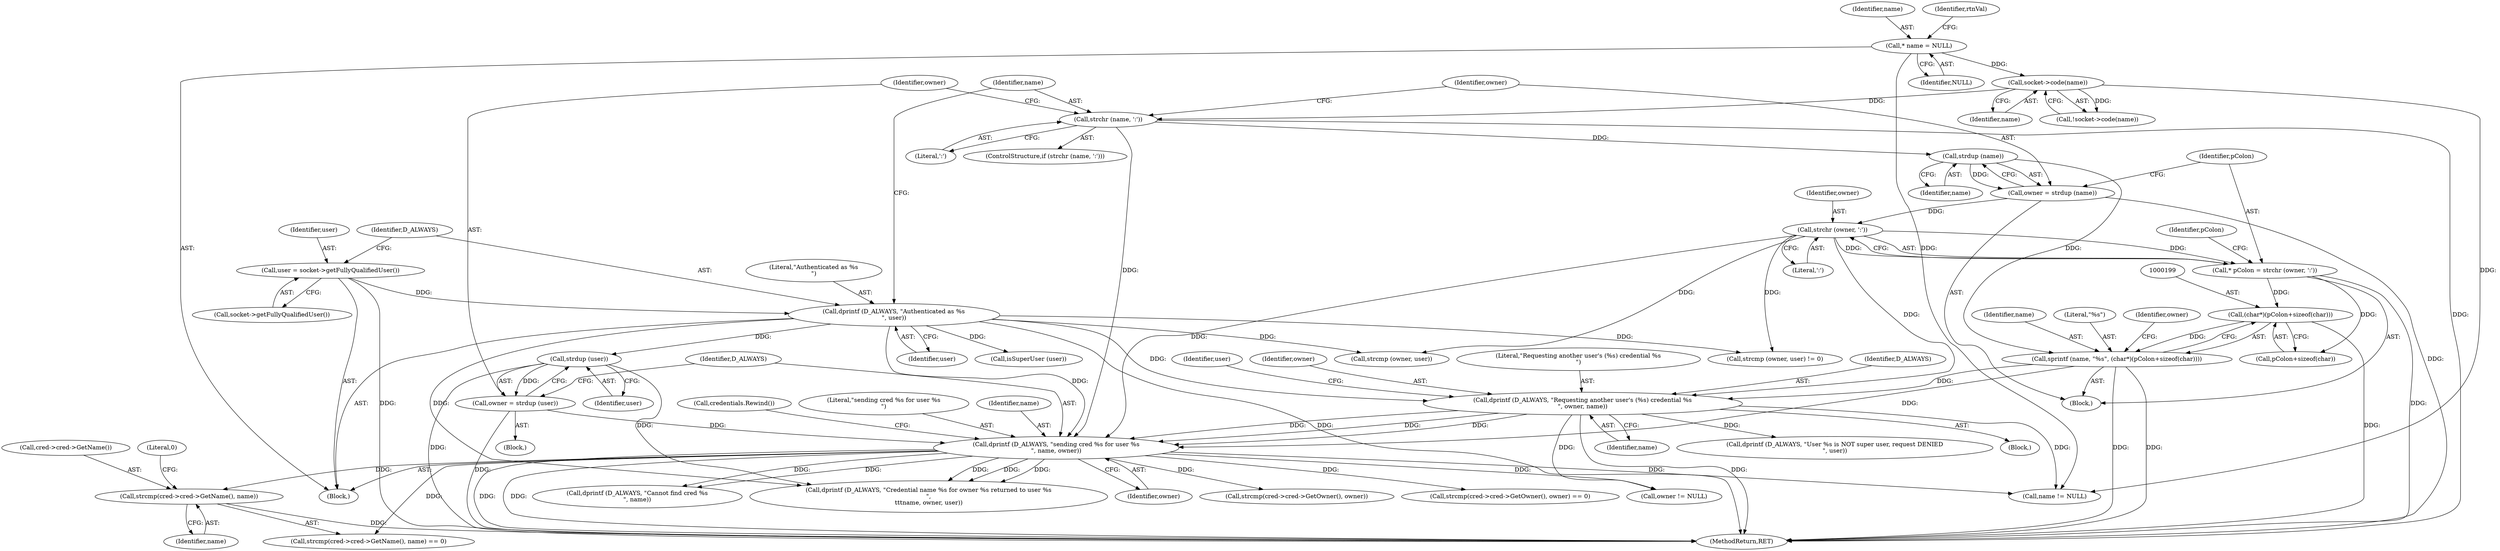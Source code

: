 digraph "0_htcondor_5e5571d1a431eb3c61977b6dd6ec90186ef79867@API" {
"1000256" [label="(Call,strcmp(cred->cred->GetName(), name))"];
"1000238" [label="(Call,dprintf (D_ALWAYS, \"sending cred %s for user %s\n\", name, owner))"];
"1000211" [label="(Call,dprintf (D_ALWAYS, \"Requesting another user's (%s) credential %s\n\", owner, name))"];
"1000172" [label="(Call,dprintf (D_ALWAYS, \"Authenticated as %s\n\", user))"];
"1000169" [label="(Call,user = socket->getFullyQualifiedUser())"];
"1000188" [label="(Call,strchr (owner, ':'))"];
"1000181" [label="(Call,owner = strdup (name))"];
"1000183" [label="(Call,strdup (name))"];
"1000177" [label="(Call,strchr (name, ':'))"];
"1000162" [label="(Call,socket->code(name))"];
"1000109" [label="(Call,* name = NULL)"];
"1000195" [label="(Call,sprintf (name, \"%s\", (char*)(pColon+sizeof(char))))"];
"1000198" [label="(Call,(char*)(pColon+sizeof(char)))"];
"1000186" [label="(Call,* pColon = strchr (owner, ':'))"];
"1000234" [label="(Call,owner = strdup (user))"];
"1000236" [label="(Call,strdup (user))"];
"1000221" [label="(Call,dprintf (D_ALWAYS, \"User %s is NOT super user, request DENIED\n\", user))"];
"1000169" [label="(Call,user = socket->getFullyQualifiedUser())"];
"1000172" [label="(Call,dprintf (D_ALWAYS, \"Authenticated as %s\n\", user))"];
"1000174" [label="(Literal,\"Authenticated as %s\n\")"];
"1000183" [label="(Call,strdup (name))"];
"1000163" [label="(Identifier,name)"];
"1000198" [label="(Call,(char*)(pColon+sizeof(char)))"];
"1000187" [label="(Identifier,pColon)"];
"1000309" [label="(Call,dprintf (D_ALWAYS, \"Cannot find cred %s\n\", name))"];
"1000212" [label="(Identifier,D_ALWAYS)"];
"1000175" [label="(Identifier,user)"];
"1000255" [label="(Call,strcmp(cred->cred->GetName(), name) == 0)"];
"1000257" [label="(Call,cred->cred->GetName())"];
"1000218" [label="(Call,isSuperUser (user))"];
"1000190" [label="(Literal,':')"];
"1000324" [label="(Call,name != NULL)"];
"1000178" [label="(Identifier,name)"];
"1000211" [label="(Call,dprintf (D_ALWAYS, \"Requesting another user's (%s) credential %s\n\", owner, name))"];
"1000200" [label="(Call,pColon+sizeof(char))"];
"1000256" [label="(Call,strcmp(cred->cred->GetName(), name))"];
"1000346" [label="(MethodReturn,RET)"];
"1000205" [label="(Call,strcmp (owner, user) != 0)"];
"1000193" [label="(Identifier,pColon)"];
"1000234" [label="(Call,owner = strdup (user))"];
"1000197" [label="(Literal,\"%s\")"];
"1000184" [label="(Identifier,name)"];
"1000177" [label="(Call,strchr (name, ':'))"];
"1000182" [label="(Identifier,owner)"];
"1000238" [label="(Call,dprintf (D_ALWAYS, \"sending cred %s for user %s\n\", name, owner))"];
"1000219" [label="(Identifier,user)"];
"1000179" [label="(Literal,':')"];
"1000240" [label="(Literal,\"sending cred %s for user %s\n\")"];
"1000181" [label="(Call,owner = strdup (name))"];
"1000214" [label="(Identifier,owner)"];
"1000261" [label="(Call,strcmp(cred->cred->GetOwner(), owner))"];
"1000235" [label="(Identifier,owner)"];
"1000188" [label="(Call,strchr (owner, ':'))"];
"1000195" [label="(Call,sprintf (name, \"%s\", (char*)(pColon+sizeof(char))))"];
"1000171" [label="(Call,socket->getFullyQualifiedUser())"];
"1000162" [label="(Call,socket->code(name))"];
"1000241" [label="(Identifier,name)"];
"1000111" [label="(Identifier,NULL)"];
"1000213" [label="(Literal,\"Requesting another user's (%s) credential %s\n\")"];
"1000110" [label="(Identifier,name)"];
"1000259" [label="(Literal,0)"];
"1000242" [label="(Identifier,owner)"];
"1000233" [label="(Block,)"];
"1000237" [label="(Identifier,user)"];
"1000239" [label="(Identifier,D_ALWAYS)"];
"1000107" [label="(Block,)"];
"1000301" [label="(Call,dprintf (D_ALWAYS, \"Credential name %s for owner %s returned to user %s\n\",\n\t\t\tname, owner, user))"];
"1000189" [label="(Identifier,owner)"];
"1000206" [label="(Call,strcmp (owner, user))"];
"1000114" [label="(Identifier,rtnVal)"];
"1000173" [label="(Identifier,D_ALWAYS)"];
"1000170" [label="(Identifier,user)"];
"1000161" [label="(Call,!socket->code(name))"];
"1000186" [label="(Call,* pColon = strchr (owner, ':'))"];
"1000331" [label="(Call,owner != NULL)"];
"1000176" [label="(ControlStructure,if (strchr (name, ':')))"];
"1000258" [label="(Identifier,name)"];
"1000260" [label="(Call,strcmp(cred->cred->GetOwner(), owner) == 0)"];
"1000180" [label="(Block,)"];
"1000207" [label="(Identifier,owner)"];
"1000109" [label="(Call,* name = NULL)"];
"1000196" [label="(Identifier,name)"];
"1000236" [label="(Call,strdup (user))"];
"1000215" [label="(Identifier,name)"];
"1000243" [label="(Call,credentials.Rewind())"];
"1000210" [label="(Block,)"];
"1000256" -> "1000255"  [label="AST: "];
"1000256" -> "1000258"  [label="CFG: "];
"1000257" -> "1000256"  [label="AST: "];
"1000258" -> "1000256"  [label="AST: "];
"1000259" -> "1000256"  [label="CFG: "];
"1000256" -> "1000346"  [label="DDG: "];
"1000238" -> "1000256"  [label="DDG: "];
"1000238" -> "1000107"  [label="AST: "];
"1000238" -> "1000242"  [label="CFG: "];
"1000239" -> "1000238"  [label="AST: "];
"1000240" -> "1000238"  [label="AST: "];
"1000241" -> "1000238"  [label="AST: "];
"1000242" -> "1000238"  [label="AST: "];
"1000243" -> "1000238"  [label="CFG: "];
"1000238" -> "1000346"  [label="DDG: "];
"1000238" -> "1000346"  [label="DDG: "];
"1000211" -> "1000238"  [label="DDG: "];
"1000211" -> "1000238"  [label="DDG: "];
"1000211" -> "1000238"  [label="DDG: "];
"1000172" -> "1000238"  [label="DDG: "];
"1000177" -> "1000238"  [label="DDG: "];
"1000195" -> "1000238"  [label="DDG: "];
"1000234" -> "1000238"  [label="DDG: "];
"1000188" -> "1000238"  [label="DDG: "];
"1000238" -> "1000255"  [label="DDG: "];
"1000238" -> "1000260"  [label="DDG: "];
"1000238" -> "1000261"  [label="DDG: "];
"1000238" -> "1000301"  [label="DDG: "];
"1000238" -> "1000301"  [label="DDG: "];
"1000238" -> "1000301"  [label="DDG: "];
"1000238" -> "1000309"  [label="DDG: "];
"1000238" -> "1000309"  [label="DDG: "];
"1000238" -> "1000324"  [label="DDG: "];
"1000238" -> "1000331"  [label="DDG: "];
"1000211" -> "1000210"  [label="AST: "];
"1000211" -> "1000215"  [label="CFG: "];
"1000212" -> "1000211"  [label="AST: "];
"1000213" -> "1000211"  [label="AST: "];
"1000214" -> "1000211"  [label="AST: "];
"1000215" -> "1000211"  [label="AST: "];
"1000219" -> "1000211"  [label="CFG: "];
"1000211" -> "1000346"  [label="DDG: "];
"1000172" -> "1000211"  [label="DDG: "];
"1000188" -> "1000211"  [label="DDG: "];
"1000195" -> "1000211"  [label="DDG: "];
"1000211" -> "1000221"  [label="DDG: "];
"1000211" -> "1000324"  [label="DDG: "];
"1000211" -> "1000331"  [label="DDG: "];
"1000172" -> "1000107"  [label="AST: "];
"1000172" -> "1000175"  [label="CFG: "];
"1000173" -> "1000172"  [label="AST: "];
"1000174" -> "1000172"  [label="AST: "];
"1000175" -> "1000172"  [label="AST: "];
"1000178" -> "1000172"  [label="CFG: "];
"1000172" -> "1000346"  [label="DDG: "];
"1000169" -> "1000172"  [label="DDG: "];
"1000172" -> "1000205"  [label="DDG: "];
"1000172" -> "1000206"  [label="DDG: "];
"1000172" -> "1000218"  [label="DDG: "];
"1000172" -> "1000236"  [label="DDG: "];
"1000172" -> "1000301"  [label="DDG: "];
"1000169" -> "1000107"  [label="AST: "];
"1000169" -> "1000171"  [label="CFG: "];
"1000170" -> "1000169"  [label="AST: "];
"1000171" -> "1000169"  [label="AST: "];
"1000173" -> "1000169"  [label="CFG: "];
"1000169" -> "1000346"  [label="DDG: "];
"1000188" -> "1000186"  [label="AST: "];
"1000188" -> "1000190"  [label="CFG: "];
"1000189" -> "1000188"  [label="AST: "];
"1000190" -> "1000188"  [label="AST: "];
"1000186" -> "1000188"  [label="CFG: "];
"1000188" -> "1000186"  [label="DDG: "];
"1000188" -> "1000186"  [label="DDG: "];
"1000181" -> "1000188"  [label="DDG: "];
"1000188" -> "1000205"  [label="DDG: "];
"1000188" -> "1000206"  [label="DDG: "];
"1000181" -> "1000180"  [label="AST: "];
"1000181" -> "1000183"  [label="CFG: "];
"1000182" -> "1000181"  [label="AST: "];
"1000183" -> "1000181"  [label="AST: "];
"1000187" -> "1000181"  [label="CFG: "];
"1000181" -> "1000346"  [label="DDG: "];
"1000183" -> "1000181"  [label="DDG: "];
"1000183" -> "1000184"  [label="CFG: "];
"1000184" -> "1000183"  [label="AST: "];
"1000177" -> "1000183"  [label="DDG: "];
"1000183" -> "1000195"  [label="DDG: "];
"1000177" -> "1000176"  [label="AST: "];
"1000177" -> "1000179"  [label="CFG: "];
"1000178" -> "1000177"  [label="AST: "];
"1000179" -> "1000177"  [label="AST: "];
"1000182" -> "1000177"  [label="CFG: "];
"1000235" -> "1000177"  [label="CFG: "];
"1000177" -> "1000346"  [label="DDG: "];
"1000162" -> "1000177"  [label="DDG: "];
"1000162" -> "1000161"  [label="AST: "];
"1000162" -> "1000163"  [label="CFG: "];
"1000163" -> "1000162"  [label="AST: "];
"1000161" -> "1000162"  [label="CFG: "];
"1000162" -> "1000161"  [label="DDG: "];
"1000109" -> "1000162"  [label="DDG: "];
"1000162" -> "1000324"  [label="DDG: "];
"1000109" -> "1000107"  [label="AST: "];
"1000109" -> "1000111"  [label="CFG: "];
"1000110" -> "1000109"  [label="AST: "];
"1000111" -> "1000109"  [label="AST: "];
"1000114" -> "1000109"  [label="CFG: "];
"1000109" -> "1000324"  [label="DDG: "];
"1000195" -> "1000180"  [label="AST: "];
"1000195" -> "1000198"  [label="CFG: "];
"1000196" -> "1000195"  [label="AST: "];
"1000197" -> "1000195"  [label="AST: "];
"1000198" -> "1000195"  [label="AST: "];
"1000207" -> "1000195"  [label="CFG: "];
"1000195" -> "1000346"  [label="DDG: "];
"1000195" -> "1000346"  [label="DDG: "];
"1000198" -> "1000195"  [label="DDG: "];
"1000198" -> "1000200"  [label="CFG: "];
"1000199" -> "1000198"  [label="AST: "];
"1000200" -> "1000198"  [label="AST: "];
"1000198" -> "1000346"  [label="DDG: "];
"1000186" -> "1000198"  [label="DDG: "];
"1000186" -> "1000180"  [label="AST: "];
"1000187" -> "1000186"  [label="AST: "];
"1000193" -> "1000186"  [label="CFG: "];
"1000186" -> "1000346"  [label="DDG: "];
"1000186" -> "1000200"  [label="DDG: "];
"1000234" -> "1000233"  [label="AST: "];
"1000234" -> "1000236"  [label="CFG: "];
"1000235" -> "1000234"  [label="AST: "];
"1000236" -> "1000234"  [label="AST: "];
"1000239" -> "1000234"  [label="CFG: "];
"1000234" -> "1000346"  [label="DDG: "];
"1000236" -> "1000234"  [label="DDG: "];
"1000236" -> "1000237"  [label="CFG: "];
"1000237" -> "1000236"  [label="AST: "];
"1000236" -> "1000346"  [label="DDG: "];
"1000236" -> "1000301"  [label="DDG: "];
}
